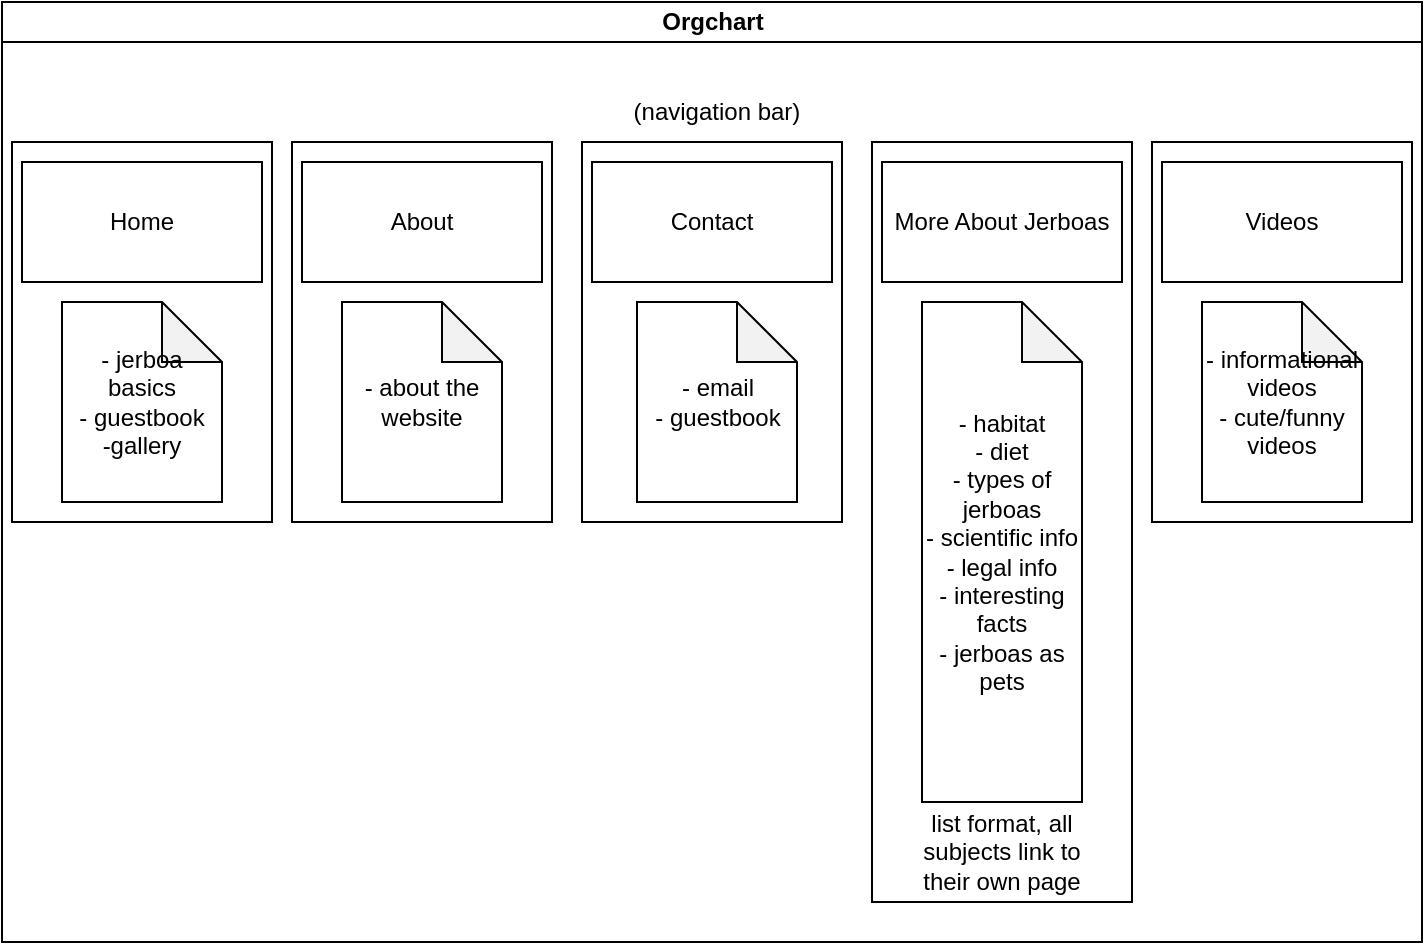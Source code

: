 <mxfile version="17.4.5" type="github">
  <diagram id="prtHgNgQTEPvFCAcTncT" name="Page-1">
    <mxGraphModel dx="811" dy="566" grid="1" gridSize="10" guides="1" tooltips="1" connect="1" arrows="1" fold="1" page="1" pageScale="1" pageWidth="827" pageHeight="1169" math="0" shadow="0">
      <root>
        <mxCell id="0" />
        <mxCell id="1" parent="0" />
        <mxCell id="dNxyNK7c78bLwvsdeMH5-11" value="Orgchart" style="swimlane;html=1;startSize=20;horizontal=1;containerType=tree;glass=0;" parent="1" vertex="1">
          <mxGeometry x="30" y="10" width="710" height="470" as="geometry" />
        </mxCell>
        <mxCell id="aIiEBVvuGdzu9HEt9Qee-20" value="" style="whiteSpace=wrap;html=1;" vertex="1" parent="dNxyNK7c78bLwvsdeMH5-11">
          <mxGeometry x="435" y="70" width="130" height="380" as="geometry" />
        </mxCell>
        <mxCell id="aIiEBVvuGdzu9HEt9Qee-19" value="" style="whiteSpace=wrap;html=1;" vertex="1" parent="dNxyNK7c78bLwvsdeMH5-11">
          <mxGeometry x="575" y="70" width="130" height="190" as="geometry" />
        </mxCell>
        <mxCell id="aIiEBVvuGdzu9HEt9Qee-18" value="" style="whiteSpace=wrap;html=1;" vertex="1" parent="dNxyNK7c78bLwvsdeMH5-11">
          <mxGeometry x="290" y="70" width="130" height="190" as="geometry" />
        </mxCell>
        <mxCell id="aIiEBVvuGdzu9HEt9Qee-17" value="" style="whiteSpace=wrap;html=1;" vertex="1" parent="dNxyNK7c78bLwvsdeMH5-11">
          <mxGeometry x="145" y="70" width="130" height="190" as="geometry" />
        </mxCell>
        <mxCell id="aIiEBVvuGdzu9HEt9Qee-16" value="" style="whiteSpace=wrap;html=1;" vertex="1" parent="dNxyNK7c78bLwvsdeMH5-11">
          <mxGeometry x="5" y="70" width="130" height="190" as="geometry" />
        </mxCell>
        <mxCell id="aIiEBVvuGdzu9HEt9Qee-1" value="Home" style="rounded=0;whiteSpace=wrap;html=1;" vertex="1" parent="dNxyNK7c78bLwvsdeMH5-11">
          <mxGeometry x="10" y="80" width="120" height="60" as="geometry" />
        </mxCell>
        <mxCell id="aIiEBVvuGdzu9HEt9Qee-2" value="Contact" style="rounded=0;whiteSpace=wrap;html=1;" vertex="1" parent="dNxyNK7c78bLwvsdeMH5-11">
          <mxGeometry x="295" y="80" width="120" height="60" as="geometry" />
        </mxCell>
        <mxCell id="aIiEBVvuGdzu9HEt9Qee-3" value="About" style="rounded=0;whiteSpace=wrap;html=1;" vertex="1" parent="dNxyNK7c78bLwvsdeMH5-11">
          <mxGeometry x="150" y="80" width="120" height="60" as="geometry" />
        </mxCell>
        <mxCell id="aIiEBVvuGdzu9HEt9Qee-4" value="More About Jerboas" style="rounded=0;whiteSpace=wrap;html=1;" vertex="1" parent="dNxyNK7c78bLwvsdeMH5-11">
          <mxGeometry x="440" y="80" width="120" height="60" as="geometry" />
        </mxCell>
        <mxCell id="aIiEBVvuGdzu9HEt9Qee-5" value="Videos" style="rounded=0;whiteSpace=wrap;html=1;" vertex="1" parent="dNxyNK7c78bLwvsdeMH5-11">
          <mxGeometry x="580" y="80" width="120" height="60" as="geometry" />
        </mxCell>
        <mxCell id="aIiEBVvuGdzu9HEt9Qee-7" value="(navigation bar)" style="text;html=1;strokeColor=none;fillColor=none;align=center;verticalAlign=middle;whiteSpace=wrap;rounded=0;" vertex="1" parent="dNxyNK7c78bLwvsdeMH5-11">
          <mxGeometry x="300" y="40" width="115" height="30" as="geometry" />
        </mxCell>
        <mxCell id="aIiEBVvuGdzu9HEt9Qee-10" value="- jerboa basics&lt;br&gt;- guestbook&lt;br&gt;-gallery" style="shape=note;whiteSpace=wrap;html=1;backgroundOutline=1;darkOpacity=0.05;" vertex="1" parent="dNxyNK7c78bLwvsdeMH5-11">
          <mxGeometry x="30" y="150" width="80" height="100" as="geometry" />
        </mxCell>
        <mxCell id="aIiEBVvuGdzu9HEt9Qee-11" value="- about the website" style="shape=note;whiteSpace=wrap;html=1;backgroundOutline=1;darkOpacity=0.05;" vertex="1" parent="dNxyNK7c78bLwvsdeMH5-11">
          <mxGeometry x="170" y="150" width="80" height="100" as="geometry" />
        </mxCell>
        <mxCell id="aIiEBVvuGdzu9HEt9Qee-12" value="- email&lt;br&gt;- guestbook" style="shape=note;whiteSpace=wrap;html=1;backgroundOutline=1;darkOpacity=0.05;" vertex="1" parent="dNxyNK7c78bLwvsdeMH5-11">
          <mxGeometry x="317.5" y="150" width="80" height="100" as="geometry" />
        </mxCell>
        <mxCell id="aIiEBVvuGdzu9HEt9Qee-13" value="- informational videos&lt;br&gt;- cute/funny videos" style="shape=note;whiteSpace=wrap;html=1;backgroundOutline=1;darkOpacity=0.05;" vertex="1" parent="dNxyNK7c78bLwvsdeMH5-11">
          <mxGeometry x="600" y="150" width="80" height="100" as="geometry" />
        </mxCell>
        <mxCell id="aIiEBVvuGdzu9HEt9Qee-14" value="list format, all subjects link to their own page" style="text;html=1;strokeColor=none;fillColor=none;align=center;verticalAlign=middle;whiteSpace=wrap;rounded=0;" vertex="1" parent="dNxyNK7c78bLwvsdeMH5-11">
          <mxGeometry x="450" y="410" width="100" height="30" as="geometry" />
        </mxCell>
        <mxCell id="aIiEBVvuGdzu9HEt9Qee-15" value="- habitat&lt;br&gt;- diet&lt;br&gt;- types of jerboas&lt;br&gt;- scientific info&lt;br&gt;- legal info&lt;br&gt;- interesting facts&lt;br&gt;- jerboas as pets" style="shape=note;whiteSpace=wrap;html=1;backgroundOutline=1;darkOpacity=0.05;" vertex="1" parent="dNxyNK7c78bLwvsdeMH5-11">
          <mxGeometry x="460" y="150" width="80" height="250" as="geometry" />
        </mxCell>
      </root>
    </mxGraphModel>
  </diagram>
</mxfile>
